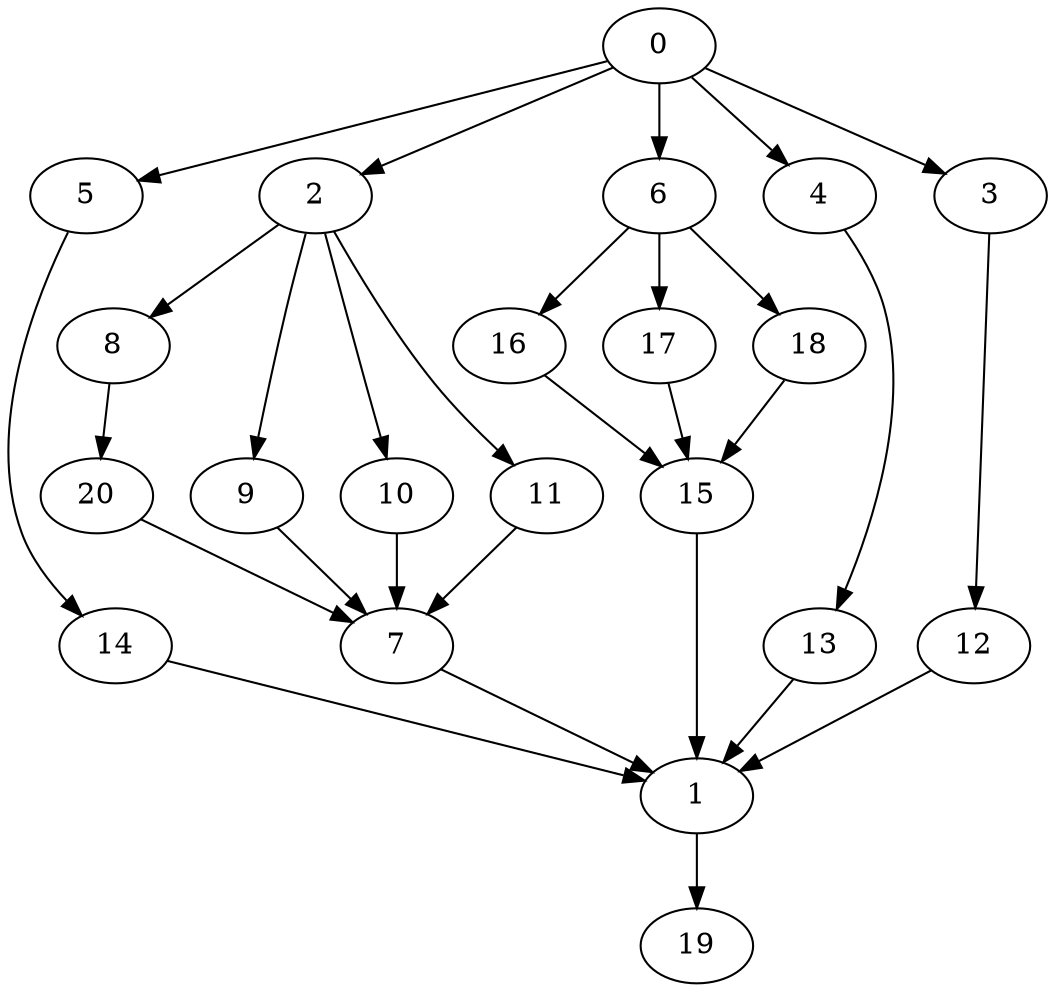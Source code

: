 digraph "SeriesParallel-MaxBf-5_Nodes_21_CCR_10.03_WeightType_Random" {
	graph ["Duplicate states"=0,
		GraphType=S_P,
		"Max states in OPEN"=0,
		Modes="120000ms; topo-ordered tasks, ; Pruning: task equivalence, fixed order ready list, ; F-value: ; Optimisation: best schedule length (\
SL) optimisation on equal, ",
		NumberOfTasks=21,
		"Pruned using list schedule length"=47584957,
		"States removed from OPEN"=0,
		TargetSystem="Homogeneous-6",
		"Time to schedule (ms)"=20001,
		"Total idle time"=115,
		"Total schedule length"=110,
		"Total sequential time"=134,
		"Total states created"=87426982
	];
	0	["Finish time"=9,
		Processor=0,
		"Start time"=0,
		Weight=9];
	5	["Finish time"=82,
		Processor=0,
		"Start time"=73,
		Weight=9];
	0 -> 5	[Weight=84];
	2	["Finish time"=14,
		Processor=0,
		"Start time"=11,
		Weight=3];
	0 -> 2	[Weight=42];
	6	["Finish time"=53,
		Processor=0,
		"Start time"=46,
		Weight=7];
	0 -> 6	[Weight=42];
	4	["Finish time"=22,
		Processor=0,
		"Start time"=14,
		Weight=8];
	0 -> 4	[Weight=75];
	3	["Finish time"=11,
		Processor=0,
		"Start time"=9,
		Weight=2];
	0 -> 3	[Weight=75];
	14	["Finish time"=92,
		Processor=0,
		"Start time"=82,
		Weight=10];
	5 -> 14	[Weight=84];
	8	["Finish time"=39,
		Processor=1,
		"Start time"=31,
		Weight=8];
	2 -> 8	[Weight=17];
	9	["Finish time"=41,
		Processor=2,
		"Start time"=31,
		Weight=10];
	2 -> 9	[Weight=17];
	10	["Finish time"=46,
		Processor=0,
		"Start time"=37,
		Weight=9];
	2 -> 10	[Weight=50];
	11	["Finish time"=37,
		Processor=0,
		"Start time"=31,
		Weight=6];
	2 -> 11	[Weight=59];
	16	["Finish time"=71,
		Processor=0,
		"Start time"=68,
		Weight=3];
	6 -> 16	[Weight=25];
	17	["Finish time"=68,
		Processor=0,
		"Start time"=62,
		Weight=6];
	6 -> 17	[Weight=59];
	18	["Finish time"=62,
		Processor=0,
		"Start time"=53,
		Weight=9];
	6 -> 18	[Weight=34];
	20	["Finish time"=43,
		Processor=1,
		"Start time"=39,
		Weight=4];
	8 -> 20	[Weight=25];
	7	["Finish time"=94,
		Processor=0,
		"Start time"=92,
		Weight=2];
	9 -> 7	[Weight=50];
	20 -> 7	[Weight=42];
	10 -> 7	[Weight=34];
	11 -> 7	[Weight=34];
	1	["Finish time"=103,
		Processor=0,
		"Start time"=94,
		Weight=9];
	14 -> 1	[Weight=84];
	15	["Finish time"=73,
		Processor=0,
		"Start time"=71,
		Weight=2];
	16 -> 15	[Weight=50];
	13	["Finish time"=31,
		Processor=0,
		"Start time"=22,
		Weight=9];
	4 -> 13	[Weight=17];
	17 -> 15	[Weight=42];
	18 -> 15	[Weight=34];
	7 -> 1	[Weight=67];
	12	["Finish time"=55,
		Processor=3,
		"Start time"=53,
		Weight=2];
	3 -> 12	[Weight=42];
	13 -> 1	[Weight=50];
	15 -> 1	[Weight=34];
	12 -> 1	[Weight=17];
	19	["Finish time"=110,
		Processor=0,
		"Start time"=103,
		Weight=7];
	1 -> 19	[Weight=59];
}
